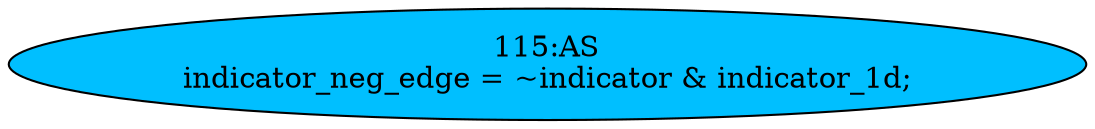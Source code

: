 strict digraph "" {
	node [label="\N"];
	"115:AS"	 [ast="<pyverilog.vparser.ast.Assign object at 0x7f052ae87410>",
		def_var="['indicator_neg_edge']",
		fillcolor=deepskyblue,
		label="115:AS
indicator_neg_edge = ~indicator & indicator_1d;",
		statements="[]",
		style=filled,
		typ=Assign,
		use_var="['indicator', 'indicator_1d']"];
}
